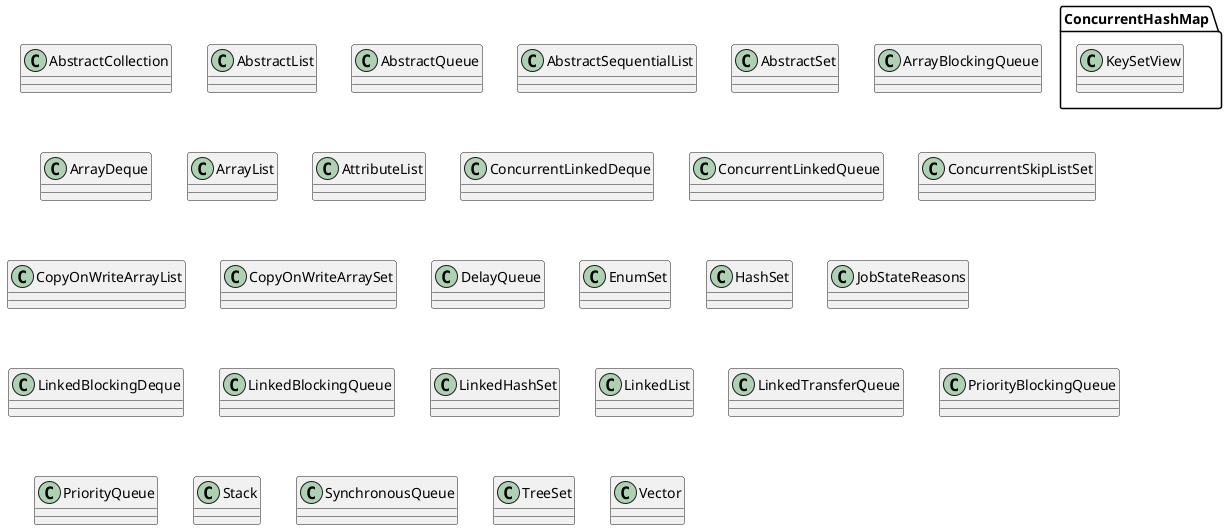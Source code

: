 @startuml 

class AbstractCollection{}
class AbstractList{}
class AbstractQueue{}
class AbstractSequentialList{}
class AbstractSet{}
class ArrayBlockingQueue{}
class ArrayDeque{}
class ArrayList{}
class AttributeList{}
class ConcurrentHashMap.KeySetView{}
class ConcurrentLinkedDeque{}
class ConcurrentLinkedQueue{}
class ConcurrentSkipListSet{}
class CopyOnWriteArrayList{}
class CopyOnWriteArraySet{}
class DelayQueue{}
class EnumSet{}
class HashSet{}
class JobStateReasons{}
class LinkedBlockingDeque{}
class LinkedBlockingQueue{}
class LinkedHashSet{}
class LinkedList{}
class LinkedTransferQueue{}
class PriorityBlockingQueue{}
class PriorityQueue{}
class Stack{}
class SynchronousQueue{}
class TreeSet{}
class Vector{}

@enduml